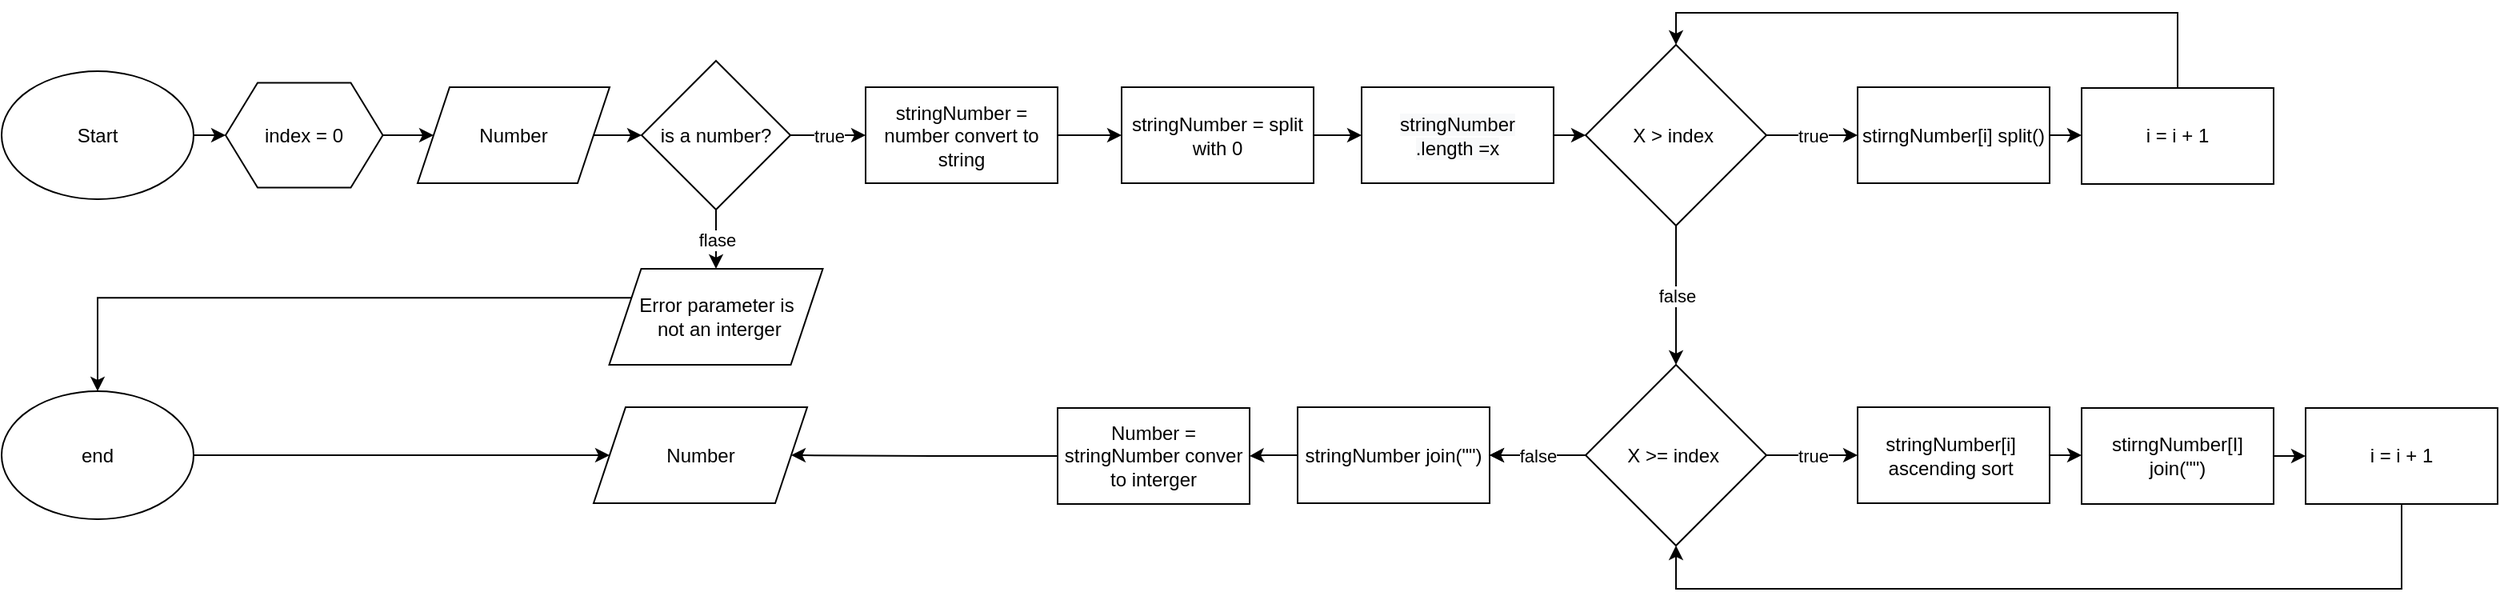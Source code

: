 <mxfile version="14.0.5" type="device"><diagram id="PRk2e0l7hzAqmVgdVlyA" name="Page-1"><mxGraphModel dx="966" dy="563" grid="1" gridSize="10" guides="1" tooltips="1" connect="1" arrows="1" fold="1" page="1" pageScale="1" pageWidth="1654" pageHeight="1169" math="0" shadow="0"><root><mxCell id="0"/><mxCell id="1" parent="0"/><mxCell id="mLuAjAym6DsWe4IRzEcI-18" style="edgeStyle=orthogonalEdgeStyle;rounded=0;orthogonalLoop=1;jettySize=auto;html=1;exitX=1;exitY=0.5;exitDx=0;exitDy=0;entryX=0;entryY=0.5;entryDx=0;entryDy=0;" edge="1" parent="1" source="mLuAjAym6DsWe4IRzEcI-1" target="mLuAjAym6DsWe4IRzEcI-17"><mxGeometry relative="1" as="geometry"/></mxCell><mxCell id="mLuAjAym6DsWe4IRzEcI-1" value="Start" style="ellipse;whiteSpace=wrap;html=1;" vertex="1" parent="1"><mxGeometry x="40" y="76.5" width="120" height="80" as="geometry"/></mxCell><mxCell id="mLuAjAym6DsWe4IRzEcI-8" style="edgeStyle=orthogonalEdgeStyle;rounded=0;orthogonalLoop=1;jettySize=auto;html=1;exitX=1;exitY=0.5;exitDx=0;exitDy=0;entryX=0;entryY=0.5;entryDx=0;entryDy=0;" edge="1" parent="1" source="mLuAjAym6DsWe4IRzEcI-2" target="mLuAjAym6DsWe4IRzEcI-3"><mxGeometry relative="1" as="geometry"/></mxCell><mxCell id="mLuAjAym6DsWe4IRzEcI-2" value="Number" style="shape=parallelogram;perimeter=parallelogramPerimeter;whiteSpace=wrap;html=1;fixedSize=1;" vertex="1" parent="1"><mxGeometry x="300" y="86.5" width="120" height="60" as="geometry"/></mxCell><mxCell id="mLuAjAym6DsWe4IRzEcI-9" value="true" style="edgeStyle=orthogonalEdgeStyle;rounded=0;orthogonalLoop=1;jettySize=auto;html=1;exitX=1;exitY=0.5;exitDx=0;exitDy=0;" edge="1" parent="1" source="mLuAjAym6DsWe4IRzEcI-3" target="mLuAjAym6DsWe4IRzEcI-4"><mxGeometry relative="1" as="geometry"/></mxCell><mxCell id="mLuAjAym6DsWe4IRzEcI-44" value="flase" style="edgeStyle=orthogonalEdgeStyle;rounded=0;orthogonalLoop=1;jettySize=auto;html=1;exitX=0.5;exitY=1;exitDx=0;exitDy=0;entryX=0.5;entryY=0;entryDx=0;entryDy=0;" edge="1" parent="1" source="mLuAjAym6DsWe4IRzEcI-3" target="mLuAjAym6DsWe4IRzEcI-43"><mxGeometry relative="1" as="geometry"><Array as="points"><mxPoint x="487" y="180"/><mxPoint x="487" y="180"/></Array></mxGeometry></mxCell><mxCell id="mLuAjAym6DsWe4IRzEcI-3" value="is a number?" style="rhombus;whiteSpace=wrap;html=1;" vertex="1" parent="1"><mxGeometry x="440" y="70" width="93" height="93" as="geometry"/></mxCell><mxCell id="mLuAjAym6DsWe4IRzEcI-10" style="edgeStyle=orthogonalEdgeStyle;rounded=0;orthogonalLoop=1;jettySize=auto;html=1;exitX=1;exitY=0.5;exitDx=0;exitDy=0;entryX=0;entryY=0.5;entryDx=0;entryDy=0;" edge="1" parent="1" source="mLuAjAym6DsWe4IRzEcI-4" target="mLuAjAym6DsWe4IRzEcI-5"><mxGeometry relative="1" as="geometry"/></mxCell><mxCell id="mLuAjAym6DsWe4IRzEcI-4" value="stringNumber = number convert to string" style="rounded=0;whiteSpace=wrap;html=1;" vertex="1" parent="1"><mxGeometry x="580" y="86.5" width="120" height="60" as="geometry"/></mxCell><mxCell id="mLuAjAym6DsWe4IRzEcI-15" style="edgeStyle=orthogonalEdgeStyle;rounded=0;orthogonalLoop=1;jettySize=auto;html=1;exitX=1;exitY=0.5;exitDx=0;exitDy=0;" edge="1" parent="1" source="mLuAjAym6DsWe4IRzEcI-5" target="mLuAjAym6DsWe4IRzEcI-14"><mxGeometry relative="1" as="geometry"/></mxCell><mxCell id="mLuAjAym6DsWe4IRzEcI-5" value="stringNumber = split with 0" style="rounded=0;whiteSpace=wrap;html=1;" vertex="1" parent="1"><mxGeometry x="740" y="86.5" width="120" height="60" as="geometry"/></mxCell><mxCell id="mLuAjAym6DsWe4IRzEcI-13" value="true" style="edgeStyle=orthogonalEdgeStyle;rounded=0;orthogonalLoop=1;jettySize=auto;html=1;exitX=1;exitY=0.5;exitDx=0;exitDy=0;entryX=0;entryY=0.5;entryDx=0;entryDy=0;" edge="1" parent="1" source="mLuAjAym6DsWe4IRzEcI-6" target="mLuAjAym6DsWe4IRzEcI-12"><mxGeometry relative="1" as="geometry"/></mxCell><mxCell id="mLuAjAym6DsWe4IRzEcI-33" value="false" style="edgeStyle=orthogonalEdgeStyle;rounded=0;orthogonalLoop=1;jettySize=auto;html=1;exitX=0.5;exitY=1;exitDx=0;exitDy=0;entryX=0.5;entryY=0;entryDx=0;entryDy=0;" edge="1" parent="1" source="mLuAjAym6DsWe4IRzEcI-6" target="mLuAjAym6DsWe4IRzEcI-28"><mxGeometry relative="1" as="geometry"/></mxCell><mxCell id="mLuAjAym6DsWe4IRzEcI-6" value="X &amp;gt; index&amp;nbsp;" style="rhombus;whiteSpace=wrap;html=1;" vertex="1" parent="1"><mxGeometry x="1030" y="60" width="113" height="113" as="geometry"/></mxCell><mxCell id="mLuAjAym6DsWe4IRzEcI-21" style="edgeStyle=orthogonalEdgeStyle;rounded=0;orthogonalLoop=1;jettySize=auto;html=1;exitX=1;exitY=0.5;exitDx=0;exitDy=0;entryX=0;entryY=0.5;entryDx=0;entryDy=0;" edge="1" parent="1" source="mLuAjAym6DsWe4IRzEcI-12" target="mLuAjAym6DsWe4IRzEcI-20"><mxGeometry relative="1" as="geometry"/></mxCell><mxCell id="mLuAjAym6DsWe4IRzEcI-12" value="stirngNumber[i] split()" style="rounded=0;whiteSpace=wrap;html=1;" vertex="1" parent="1"><mxGeometry x="1200" y="86.5" width="120" height="60" as="geometry"/></mxCell><mxCell id="mLuAjAym6DsWe4IRzEcI-16" style="edgeStyle=orthogonalEdgeStyle;rounded=0;orthogonalLoop=1;jettySize=auto;html=1;exitX=1;exitY=0.5;exitDx=0;exitDy=0;entryX=0;entryY=0.5;entryDx=0;entryDy=0;" edge="1" parent="1" source="mLuAjAym6DsWe4IRzEcI-14" target="mLuAjAym6DsWe4IRzEcI-6"><mxGeometry relative="1" as="geometry"/></mxCell><mxCell id="mLuAjAym6DsWe4IRzEcI-14" value="&lt;meta charset=&quot;utf-8&quot;&gt;&lt;span style=&quot;color: rgb(0, 0, 0); font-family: helvetica; font-size: 12px; font-style: normal; font-weight: 400; letter-spacing: normal; text-align: center; text-indent: 0px; text-transform: none; word-spacing: 0px; background-color: rgb(248, 249, 250); display: inline; float: none;&quot;&gt;stringNumber&lt;/span&gt;&lt;br style=&quot;color: rgb(0, 0, 0); font-family: helvetica; font-size: 12px; font-style: normal; font-weight: 400; letter-spacing: normal; text-align: center; text-indent: 0px; text-transform: none; word-spacing: 0px; background-color: rgb(248, 249, 250);&quot;&gt;&lt;span style=&quot;color: rgb(0, 0, 0); font-family: helvetica; font-size: 12px; font-style: normal; font-weight: 400; letter-spacing: normal; text-align: center; text-indent: 0px; text-transform: none; word-spacing: 0px; background-color: rgb(248, 249, 250); display: inline; float: none;&quot;&gt;.length =x&lt;/span&gt;" style="rounded=0;whiteSpace=wrap;html=1;" vertex="1" parent="1"><mxGeometry x="890" y="86.5" width="120" height="60" as="geometry"/></mxCell><mxCell id="mLuAjAym6DsWe4IRzEcI-19" style="edgeStyle=orthogonalEdgeStyle;rounded=0;orthogonalLoop=1;jettySize=auto;html=1;exitX=1;exitY=0.5;exitDx=0;exitDy=0;entryX=0;entryY=0.5;entryDx=0;entryDy=0;" edge="1" parent="1" source="mLuAjAym6DsWe4IRzEcI-17" target="mLuAjAym6DsWe4IRzEcI-2"><mxGeometry relative="1" as="geometry"/></mxCell><mxCell id="mLuAjAym6DsWe4IRzEcI-17" value="index = 0" style="shape=hexagon;perimeter=hexagonPerimeter2;whiteSpace=wrap;html=1;fixedSize=1;" vertex="1" parent="1"><mxGeometry x="180" y="83.75" width="98.25" height="65.5" as="geometry"/></mxCell><mxCell id="mLuAjAym6DsWe4IRzEcI-23" style="edgeStyle=orthogonalEdgeStyle;rounded=0;orthogonalLoop=1;jettySize=auto;html=1;exitX=0.5;exitY=0;exitDx=0;exitDy=0;entryX=0.5;entryY=0;entryDx=0;entryDy=0;" edge="1" parent="1" source="mLuAjAym6DsWe4IRzEcI-20" target="mLuAjAym6DsWe4IRzEcI-6"><mxGeometry relative="1" as="geometry"/></mxCell><mxCell id="mLuAjAym6DsWe4IRzEcI-20" value="i = i + 1" style="rounded=0;whiteSpace=wrap;html=1;" vertex="1" parent="1"><mxGeometry x="1340" y="87" width="120" height="60" as="geometry"/></mxCell><mxCell id="mLuAjAym6DsWe4IRzEcI-27" value="true" style="edgeStyle=orthogonalEdgeStyle;rounded=0;orthogonalLoop=1;jettySize=auto;html=1;exitX=1;exitY=0.5;exitDx=0;exitDy=0;entryX=0;entryY=0.5;entryDx=0;entryDy=0;" edge="1" parent="1" source="mLuAjAym6DsWe4IRzEcI-28" target="mLuAjAym6DsWe4IRzEcI-30"><mxGeometry relative="1" as="geometry"/></mxCell><mxCell id="mLuAjAym6DsWe4IRzEcI-39" style="edgeStyle=orthogonalEdgeStyle;rounded=0;orthogonalLoop=1;jettySize=auto;html=1;" edge="1" parent="1" source="mLuAjAym6DsWe4IRzEcI-28" target="mLuAjAym6DsWe4IRzEcI-37"><mxGeometry relative="1" as="geometry"/></mxCell><mxCell id="mLuAjAym6DsWe4IRzEcI-42" value="false" style="edgeStyle=orthogonalEdgeStyle;rounded=0;orthogonalLoop=1;jettySize=auto;html=1;" edge="1" parent="1" source="mLuAjAym6DsWe4IRzEcI-28" target="mLuAjAym6DsWe4IRzEcI-37"><mxGeometry relative="1" as="geometry"/></mxCell><mxCell id="mLuAjAym6DsWe4IRzEcI-28" value="X &amp;gt;= index&amp;nbsp;" style="rhombus;whiteSpace=wrap;html=1;" vertex="1" parent="1"><mxGeometry x="1030" y="260" width="113" height="113" as="geometry"/></mxCell><mxCell id="mLuAjAym6DsWe4IRzEcI-29" style="edgeStyle=orthogonalEdgeStyle;rounded=0;orthogonalLoop=1;jettySize=auto;html=1;exitX=1;exitY=0.5;exitDx=0;exitDy=0;entryX=0;entryY=0.5;entryDx=0;entryDy=0;" edge="1" parent="1" source="mLuAjAym6DsWe4IRzEcI-30" target="mLuAjAym6DsWe4IRzEcI-32"><mxGeometry relative="1" as="geometry"/></mxCell><mxCell id="mLuAjAym6DsWe4IRzEcI-30" value="stringNumber[i]&amp;nbsp;&lt;br&gt;ascending sort&amp;nbsp;" style="rounded=0;whiteSpace=wrap;html=1;" vertex="1" parent="1"><mxGeometry x="1200" y="286.5" width="120" height="60" as="geometry"/></mxCell><mxCell id="mLuAjAym6DsWe4IRzEcI-35" style="edgeStyle=orthogonalEdgeStyle;rounded=0;orthogonalLoop=1;jettySize=auto;html=1;exitX=1;exitY=0.5;exitDx=0;exitDy=0;entryX=0;entryY=0.5;entryDx=0;entryDy=0;" edge="1" parent="1" source="mLuAjAym6DsWe4IRzEcI-32" target="mLuAjAym6DsWe4IRzEcI-34"><mxGeometry relative="1" as="geometry"/></mxCell><mxCell id="mLuAjAym6DsWe4IRzEcI-32" value="stirngNumber[I] join(&quot;&quot;)" style="rounded=0;whiteSpace=wrap;html=1;" vertex="1" parent="1"><mxGeometry x="1340" y="287" width="120" height="60" as="geometry"/></mxCell><mxCell id="mLuAjAym6DsWe4IRzEcI-36" style="edgeStyle=orthogonalEdgeStyle;rounded=0;orthogonalLoop=1;jettySize=auto;html=1;exitX=0.5;exitY=1;exitDx=0;exitDy=0;entryX=0.5;entryY=1;entryDx=0;entryDy=0;" edge="1" parent="1" source="mLuAjAym6DsWe4IRzEcI-34" target="mLuAjAym6DsWe4IRzEcI-28"><mxGeometry relative="1" as="geometry"><Array as="points"><mxPoint x="1540" y="400"/><mxPoint x="1087" y="400"/></Array></mxGeometry></mxCell><mxCell id="mLuAjAym6DsWe4IRzEcI-34" value="&lt;span&gt;i = i + 1&lt;/span&gt;" style="rounded=0;whiteSpace=wrap;html=1;" vertex="1" parent="1"><mxGeometry x="1480" y="287" width="120" height="60" as="geometry"/></mxCell><mxCell id="mLuAjAym6DsWe4IRzEcI-41" style="edgeStyle=orthogonalEdgeStyle;rounded=0;orthogonalLoop=1;jettySize=auto;html=1;entryX=1;entryY=0.5;entryDx=0;entryDy=0;" edge="1" parent="1" source="mLuAjAym6DsWe4IRzEcI-37" target="mLuAjAym6DsWe4IRzEcI-40"><mxGeometry relative="1" as="geometry"/></mxCell><mxCell id="mLuAjAym6DsWe4IRzEcI-37" value="stringNumber join(&quot;&quot;)" style="rounded=0;whiteSpace=wrap;html=1;" vertex="1" parent="1"><mxGeometry x="850" y="286.5" width="120" height="60" as="geometry"/></mxCell><mxCell id="mLuAjAym6DsWe4IRzEcI-46" style="edgeStyle=orthogonalEdgeStyle;rounded=0;orthogonalLoop=1;jettySize=auto;html=1;exitX=0;exitY=0.5;exitDx=0;exitDy=0;entryX=1;entryY=0.5;entryDx=0;entryDy=0;" edge="1" parent="1" source="mLuAjAym6DsWe4IRzEcI-40" target="mLuAjAym6DsWe4IRzEcI-45"><mxGeometry relative="1" as="geometry"/></mxCell><mxCell id="mLuAjAym6DsWe4IRzEcI-40" value="Number = stringNumber conver to interger" style="rounded=0;whiteSpace=wrap;html=1;" vertex="1" parent="1"><mxGeometry x="700" y="287" width="120" height="60" as="geometry"/></mxCell><mxCell id="mLuAjAym6DsWe4IRzEcI-49" style="edgeStyle=orthogonalEdgeStyle;rounded=0;orthogonalLoop=1;jettySize=auto;html=1;exitX=0;exitY=0.25;exitDx=0;exitDy=0;entryX=0.5;entryY=0;entryDx=0;entryDy=0;" edge="1" parent="1" source="mLuAjAym6DsWe4IRzEcI-43" target="mLuAjAym6DsWe4IRzEcI-47"><mxGeometry relative="1" as="geometry"/></mxCell><mxCell id="mLuAjAym6DsWe4IRzEcI-43" value="Error parameter is&lt;br&gt;&amp;nbsp;not an interger" style="shape=parallelogram;perimeter=parallelogramPerimeter;whiteSpace=wrap;html=1;fixedSize=1;" vertex="1" parent="1"><mxGeometry x="419.75" y="200" width="133.5" height="60" as="geometry"/></mxCell><mxCell id="mLuAjAym6DsWe4IRzEcI-45" value="Number" style="shape=parallelogram;perimeter=parallelogramPerimeter;whiteSpace=wrap;html=1;fixedSize=1;" vertex="1" parent="1"><mxGeometry x="410" y="286.5" width="133.5" height="60" as="geometry"/></mxCell><mxCell id="mLuAjAym6DsWe4IRzEcI-48" style="edgeStyle=orthogonalEdgeStyle;rounded=0;orthogonalLoop=1;jettySize=auto;html=1;exitX=1;exitY=0.5;exitDx=0;exitDy=0;entryX=0;entryY=0.5;entryDx=0;entryDy=0;" edge="1" parent="1" source="mLuAjAym6DsWe4IRzEcI-47" target="mLuAjAym6DsWe4IRzEcI-45"><mxGeometry relative="1" as="geometry"/></mxCell><mxCell id="mLuAjAym6DsWe4IRzEcI-47" value="end" style="ellipse;whiteSpace=wrap;html=1;" vertex="1" parent="1"><mxGeometry x="40" y="276.5" width="120" height="80" as="geometry"/></mxCell></root></mxGraphModel></diagram></mxfile>